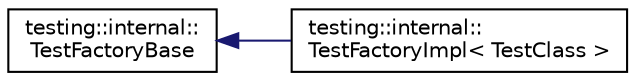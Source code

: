 digraph "Graphical Class Hierarchy"
{
  edge [fontname="Helvetica",fontsize="10",labelfontname="Helvetica",labelfontsize="10"];
  node [fontname="Helvetica",fontsize="10",shape=record];
  rankdir="LR";
  Node1 [label="testing::internal::\lTestFactoryBase",height=0.2,width=0.4,color="black", fillcolor="white", style="filled",URL="$classtesting_1_1internal_1_1_test_factory_base.html"];
  Node1 -> Node2 [dir="back",color="midnightblue",fontsize="10",style="solid",fontname="Helvetica"];
  Node2 [label="testing::internal::\lTestFactoryImpl\< TestClass \>",height=0.2,width=0.4,color="black", fillcolor="white", style="filled",URL="$classtesting_1_1internal_1_1_test_factory_impl.html"];
}
